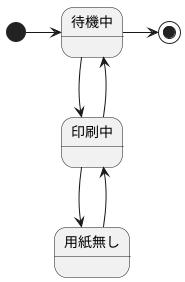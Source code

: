 @startuml 演習6-1
' left to right direction
[*] -right-> 待機中
待機中 --> 印刷中
印刷中 --> 待機中
印刷中 --> 用紙無し
用紙無し --> 印刷中
待機中 -right-> [*]
@enduml